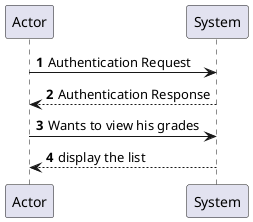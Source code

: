 @startuml
'https://plantuml.com/sequence-diagram

autonumber

Actor -> System: Authentication Request
System --> Actor: Authentication Response

Actor -> System: Wants to view his grades
System --> Actor: display the list
@enduml